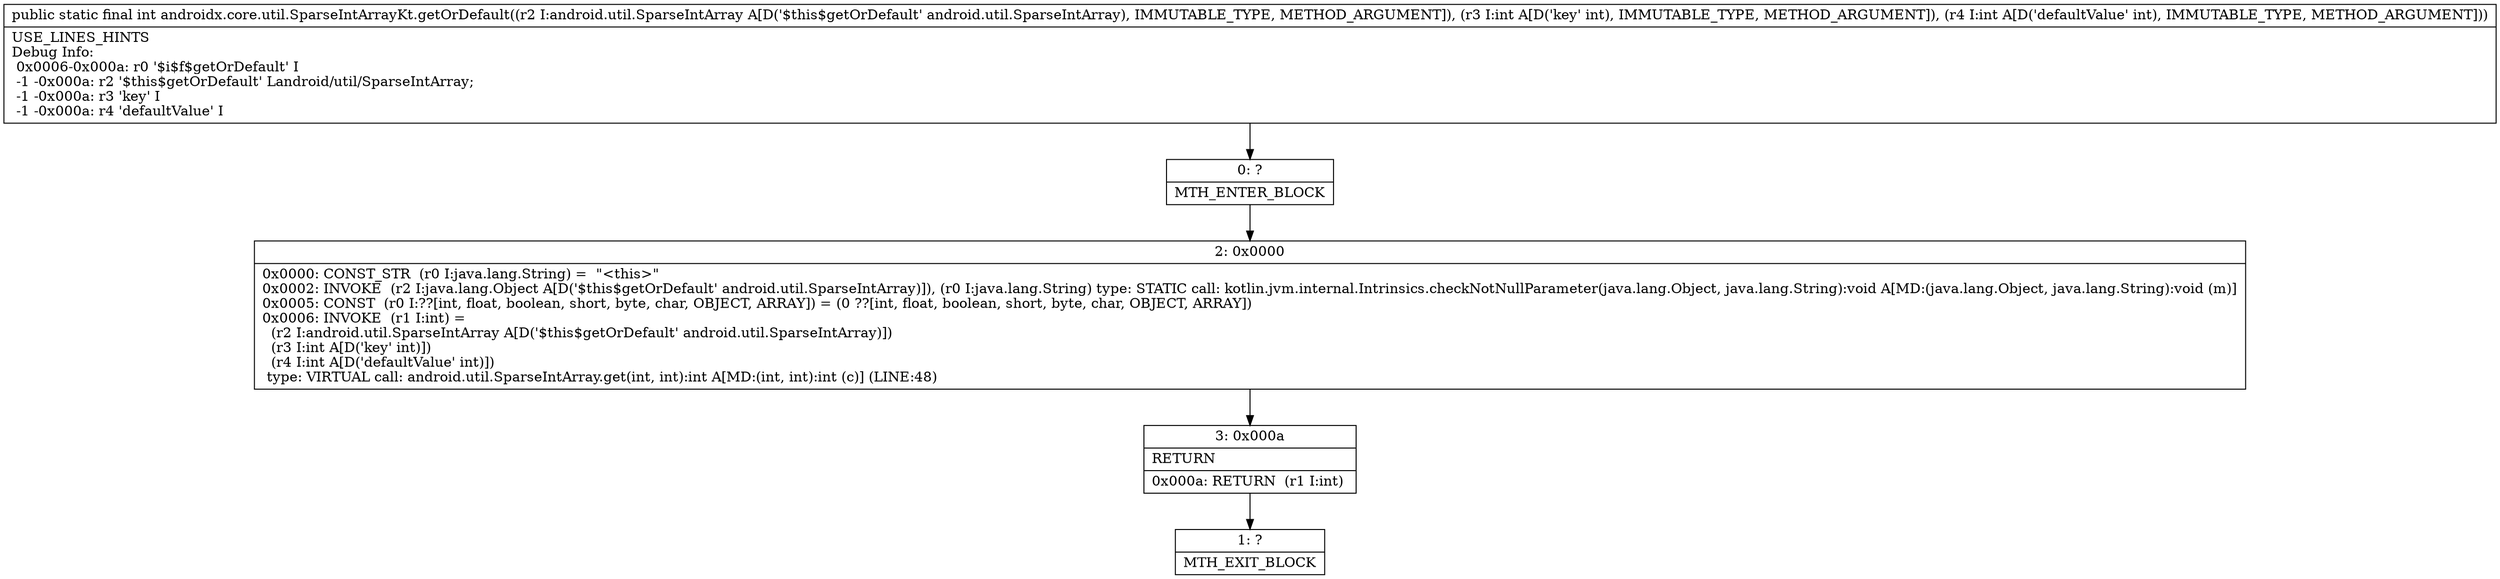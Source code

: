 digraph "CFG forandroidx.core.util.SparseIntArrayKt.getOrDefault(Landroid\/util\/SparseIntArray;II)I" {
Node_0 [shape=record,label="{0\:\ ?|MTH_ENTER_BLOCK\l}"];
Node_2 [shape=record,label="{2\:\ 0x0000|0x0000: CONST_STR  (r0 I:java.lang.String) =  \"\<this\>\" \l0x0002: INVOKE  (r2 I:java.lang.Object A[D('$this$getOrDefault' android.util.SparseIntArray)]), (r0 I:java.lang.String) type: STATIC call: kotlin.jvm.internal.Intrinsics.checkNotNullParameter(java.lang.Object, java.lang.String):void A[MD:(java.lang.Object, java.lang.String):void (m)]\l0x0005: CONST  (r0 I:??[int, float, boolean, short, byte, char, OBJECT, ARRAY]) = (0 ??[int, float, boolean, short, byte, char, OBJECT, ARRAY]) \l0x0006: INVOKE  (r1 I:int) = \l  (r2 I:android.util.SparseIntArray A[D('$this$getOrDefault' android.util.SparseIntArray)])\l  (r3 I:int A[D('key' int)])\l  (r4 I:int A[D('defaultValue' int)])\l type: VIRTUAL call: android.util.SparseIntArray.get(int, int):int A[MD:(int, int):int (c)] (LINE:48)\l}"];
Node_3 [shape=record,label="{3\:\ 0x000a|RETURN\l|0x000a: RETURN  (r1 I:int) \l}"];
Node_1 [shape=record,label="{1\:\ ?|MTH_EXIT_BLOCK\l}"];
MethodNode[shape=record,label="{public static final int androidx.core.util.SparseIntArrayKt.getOrDefault((r2 I:android.util.SparseIntArray A[D('$this$getOrDefault' android.util.SparseIntArray), IMMUTABLE_TYPE, METHOD_ARGUMENT]), (r3 I:int A[D('key' int), IMMUTABLE_TYPE, METHOD_ARGUMENT]), (r4 I:int A[D('defaultValue' int), IMMUTABLE_TYPE, METHOD_ARGUMENT]))  | USE_LINES_HINTS\lDebug Info:\l  0x0006\-0x000a: r0 '$i$f$getOrDefault' I\l  \-1 \-0x000a: r2 '$this$getOrDefault' Landroid\/util\/SparseIntArray;\l  \-1 \-0x000a: r3 'key' I\l  \-1 \-0x000a: r4 'defaultValue' I\l}"];
MethodNode -> Node_0;Node_0 -> Node_2;
Node_2 -> Node_3;
Node_3 -> Node_1;
}

